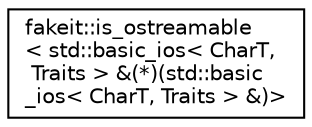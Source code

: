 digraph "Graphical Class Hierarchy"
{
  edge [fontname="Helvetica",fontsize="10",labelfontname="Helvetica",labelfontsize="10"];
  node [fontname="Helvetica",fontsize="10",shape=record];
  rankdir="LR";
  Node1 [label="fakeit::is_ostreamable\l\< std::basic_ios\< CharT,\l Traits \> &(*)(std::basic\l_ios\< CharT, Traits \> &)\>",height=0.2,width=0.4,color="black", fillcolor="white", style="filled",URL="$de/d5d/classfakeit_1_1is__ostreamable_3_01std_1_1basic__ios_3_01CharT_00_01Traits_01_4_01_6_07_5_08_07s858900d5afa7b057943113e46fead66f.html"];
}
